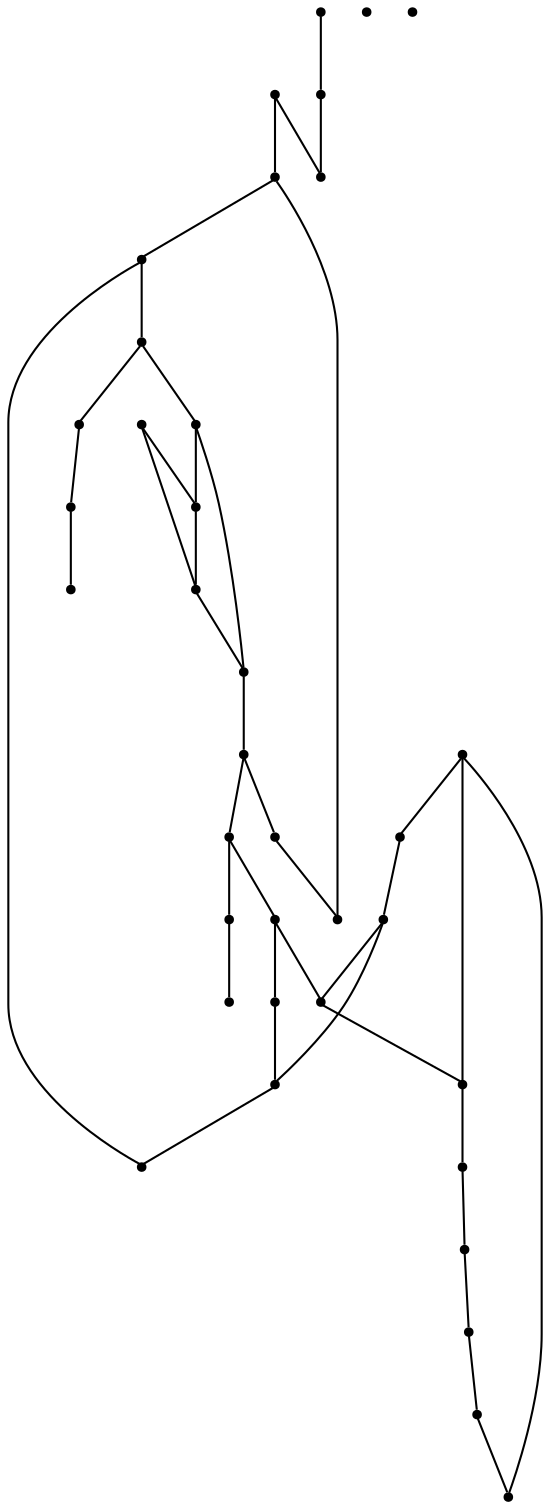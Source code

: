 graph {
  node [shape=point,comment="{\"directed\":false,\"doi\":\"10.1007/3-540-44541-2_22\",\"figure\":\"? (2)\"}"]

  v0 [pos="1595.1957702636719,551.2498065158052"]
  v1 [pos="1624.3291219075522,1515.0623802666191"]
  v2 [pos="1595.1957702636719,801.4247739637219"]
  v3 [pos="1630.3791046142578,1153.2373273694836"]
  v4 [pos="1624.3291219075522,1559.0415164157075"]
  v5 [pos="1624.3291219075522,1603.0165835543794"]
  v6 [pos="1624.3291854858398,1646.9913963799004"]
  v7 [pos="1571.3750203450522,1471.0873131279473"]
  v8 [pos="1595.1957702636719,1197.2123945081555"]
  v9 [pos="1583.4707895914714,845.3997139458183"]
  v10 [pos="1583.4707895914714,889.3789772514824"]
  v11 [pos="1583.4707895914714,933.3539172335786"]
  v12 [pos="1583.4707895914714,977.3289843722505"]
  v13 [pos="1583.4707895914714,1065.2831240817231"]
  v14 [pos="1512.3749415079753,1292.2497276787285"]
  v15 [pos="1512.372907002767,1427.1122459892754"]
  v16 [pos="1512.3750050862632,1339.158042701515"]
  v17 [pos="1512.3750050862632,1248.2749148532075"]
  v18 [pos="1458.87082417806,620.1456551079277"]
  v19 [pos="1513.1083170572917,1021.3081205213391"]
  v20 [pos="1488.9208475748699,1383.1331098401868"]
  v21 [pos="1489.6541595458984,1109.258191220395"]
  v22 [pos="1489.6541595458984,1153.2373273694836"]
  v23 [pos="1429.5541127522788,1197.2123945081555"]
  v24 [pos="1419.2916870117188,1109.258191220395"]
  v25 [pos="1392.9041544596355,665.5872190320813"]
  v26 [pos="1395.8374659220378,845.3997139458183"]
  v27 [pos="1395.8374659220378,889.3789772514824"]
  v28 [pos="1395.8374659220378,933.3539172335786"]
  v29 [pos="1395.8374659220378,977.3289843722505"]
  v30 [pos="1395.8375295003257,1021.3081205213391"]
  v31 [pos="1360.6541951497397,801.4247739637219"]
  v32 [pos="1369.4499969482422,1153.2373273694836"]
  v33 [pos="1360.6541951497397,1065.2831240817231"]
  v34 [pos="1360.6541951497397,757.44970682505"]
  v35 [pos="1319.6104049682617,1109.258191220395"]
  v36 [pos="1319.6125030517578,713.4705706759614"]

  v0 -- v1 [id="-1",pos="1595.1957702636719,551.2498065158052 1677.2833506266277,620.1435570244316 1677.2833506266277,620.1435570244316 1677.2833506266277,620.1435570244316 1677.2833506266277,1471.0893476331555 1677.2833506266277,1471.0893476331555 1677.2833506266277,1471.0893476331555 1624.3291219075522,1515.0623802666191 1624.3291219075522,1515.0623802666191 1624.3291219075522,1515.0623802666191"]
  v36 -- v35 [id="-2",pos="1319.6125030517578,713.4705706759614 1278.566614786784,757.4477358981294 1278.566614786784,757.4477358981294 1278.566614786784,757.4477358981294 1278.566614786784,1065.2851585869316 1278.566614786784,1065.2851585869316 1278.566614786784,1065.2851585869316 1319.6104049682617,1109.258191220395 1319.6104049682617,1109.258191220395 1319.6104049682617,1109.258191220395"]
  v31 -- v33 [id="-5",pos="1360.6541951497397,801.4247739637219 1325.475056966146,845.4018120293144 1325.475056966146,845.4018120293144 1325.475056966146,845.4018120293144 1325.475056966146,1021.306022437843 1325.475056966146,1021.306022437843 1325.475056966146,1021.306022437843 1360.6541951497397,1065.2831240817231 1360.6541951497397,1065.2831240817231 1360.6541951497397,1065.2831240817231"]
  v35 -- v33 [id="-7",pos="1319.6104049682617,1109.258191220395 1360.6541951497397,1065.2831240817231 1360.6541951497397,1065.2831240817231 1360.6541951497397,1065.2831240817231"]
  v34 -- v36 [id="-17",pos="1360.6541951497397,757.44970682505 1319.6125030517578,713.4705706759614 1319.6125030517578,713.4705706759614 1319.6125030517578,713.4705706759614"]
  v32 -- v35 [id="-21",pos="1369.4499969482422,1153.2373273694836 1319.6104049682617,1109.258191220395 1319.6104049682617,1109.258191220395 1319.6104049682617,1109.258191220395"]
  v31 -- v34 [id="-23",pos="1360.6541951497397,801.4247739637219 1360.6541951497397,757.44970682505 1360.6541951497397,757.44970682505 1360.6541951497397,757.44970682505"]
  v33 -- v30 [id="-27",pos="1360.6541951497397,1065.2831240817231 1395.8375295003257,1021.3081205213391 1395.8375295003257,1021.3081205213391 1395.8375295003257,1021.3081205213391"]
  v31 -- v26 [id="-28",pos="1360.6541951497397,801.4247739637219 1395.8374659220378,845.3997139458183 1395.8374659220378,845.3997139458183 1395.8374659220378,845.3997139458183"]
  v32 -- v24 [id="-34",pos="1369.4499969482422,1153.2373273694836 1419.2916870117188,1109.258191220395 1419.2916870117188,1109.258191220395 1419.2916870117188,1109.258191220395"]
  v30 -- v29 [id="-38",pos="1395.8375295003257,1021.3081205213391 1395.8374659220378,977.3289843722505 1395.8374659220378,977.3289843722505 1395.8374659220378,977.3289843722505"]
  v29 -- v28 [id="-39",pos="1395.8374659220378,977.3289843722505 1395.8374659220378,933.3539172335786 1395.8374659220378,933.3539172335786 1395.8374659220378,933.3539172335786"]
  v28 -- v27 [id="-40",pos="1395.8374659220378,933.3539172335786 1395.8374659220378,889.3789772514824 1395.8374659220378,889.3789772514824 1395.8374659220378,889.3789772514824"]
  v27 -- v26 [id="-41",pos="1395.8374659220378,889.3789772514824 1395.8374659220378,845.3997139458183 1395.8374659220378,845.3997139458183 1395.8374659220378,845.3997139458183"]
  v2 -- v3 [id="-57",pos="1595.1957702636719,801.4247739637219 1630.379104614258,845.4018120293144 1630.379104614258,845.4018120293144 1630.379104614258,845.4018120293144 1630.3791046142578,1153.2373273694836 1630.3791046142578,1153.2373273694836 1630.3791046142578,1153.2373273694836"]
  v1 -- v4 [id="-62",pos="1624.3291219075522,1515.0623802666191 1624.3291219075522,1559.0415164157075 1624.3291219075522,1559.0415164157075 1624.3291219075522,1559.0415164157075"]
  v4 -- v5 [id="-67",pos="1624.3291219075522,1559.0415164157075 1624.3291219075522,1603.0165835543794 1624.3291219075522,1603.0165835543794 1624.3291219075522,1603.0165835543794"]
  v5 -- v6 [id="-70",pos="1624.3291219075522,1603.0165835543794 1624.3291854858398,1646.9913963799004 1624.3291854858398,1646.9913963799004 1624.3291854858398,1646.9913963799004"]
  v22 -- v21 [id="-79",pos="1489.6541595458984,1153.2373273694836 1489.6541595458984,1109.258191220395 1489.6541595458984,1109.258191220395 1489.6541595458984,1109.258191220395"]
  v20 -- v15 [id="-86",pos="1488.9208475748699,1383.1331098401868 1512.372907002767,1427.1122459892754 1512.372907002767,1427.1122459892754 1512.372907002767,1427.1122459892754"]
  v20 -- v16 [id="-87",pos="1488.9208475748699,1383.1331098401868 1512.3750050862632,1339.158042701515 1512.3750050862632,1339.158042701515 1512.3750050862632,1339.158042701515"]
  v16 -- v14 [id="-99",pos="1512.3750050862632,1339.158042701515 1512.3749415079753,1292.2497276787285 1512.3749415079753,1292.2497276787285 1512.3749415079753,1292.2497276787285"]
  v14 -- v17 [id="-102",pos="1512.3749415079753,1292.2497276787285 1512.3750050862632,1248.2749148532075 1512.3750050862632,1248.2749148532075 1512.3750050862632,1248.2749148532075"]
  v1 -- v7 [id="-111",pos="1624.3291219075522,1515.0623802666191 1571.3750203450522,1471.0873131279473 1571.3750203450522,1471.0873131279473 1571.3750203450522,1471.0873131279473"]
  v15 -- v16 [id="-113",pos="1512.372907002767,1427.1122459892754 1535.8291625976562,1383.135144345395 1535.8291625976562,1383.135144345395 1535.8291625976562,1383.135144345395 1512.3750050862632,1339.158042701515 1512.3750050862632,1339.158042701515 1512.3750050862632,1339.158042701515"]
  v7 -- v15 [id="-125",pos="1571.3750203450522,1471.0873131279473 1512.372907002767,1427.1122459892754 1512.372907002767,1427.1122459892754 1512.372907002767,1427.1122459892754"]
  v8 -- v3 [id="-128",pos="1595.1957702636719,1197.2123945081555 1630.3791046142578,1153.2373273694836 1630.3791046142578,1153.2373273694836 1630.3791046142578,1153.2373273694836"]
  v2 -- v0 [id="-130",pos="1595.1957702636719,801.4247739637219 1595.1957702636719,551.2498065158052 1595.1957702636719,551.2498065158052 1595.1957702636719,551.2498065158052"]
  v9 -- v2 [id="-136",pos="1583.4707895914714,845.3997139458183 1595.1957702636719,801.4247739637219 1595.1957702636719,801.4247739637219 1595.1957702636719,801.4247739637219"]
  v7 -- v14 [id="-138",pos="1571.3750203450522,1471.0873131279473 1582.7374776204429,1427.110211484067 1582.7374776204429,1427.110211484067 1582.7374776204429,1427.110211484067 1582.7374776204429,1339.1600772067231 1582.7374776204429,1339.1600772067231 1582.7374776204429,1339.1600772067231 1512.3749415079753,1292.2497276787285 1512.3749415079753,1292.2497276787285 1512.3749415079753,1292.2497276787285"]
  v9 -- v10 [id="-145",pos="1583.4707895914714,845.3997139458183 1583.4707895914714,889.3789772514824 1583.4707895914714,889.3789772514824 1583.4707895914714,889.3789772514824"]
  v12 -- v11 [id="-154",pos="1583.4707895914714,977.3289843722505 1583.4707895914714,933.3539172335786 1583.4707895914714,933.3539172335786 1583.4707895914714,933.3539172335786"]
  v11 -- v10 [id="-157",pos="1583.4707895914714,933.3539172335786 1583.4707895914714,889.3789772514824 1583.4707895914714,889.3789772514824 1583.4707895914714,889.3789772514824"]
  v36 -- v25 [id="-11",pos="1319.6125030517578,713.4705706759614 1392.9041544596355,665.5872190320813 1392.9041544596355,665.5872190320813 1392.9041544596355,665.5872190320813"]
  v23 -- v32 [id="-60",pos="1429.5541127522788,1197.2123945081555 1369.4499969482422,1153.2373273694836 1369.4499969482422,1153.2373273694836 1369.4499969482422,1153.2373273694836"]
  v25 -- v18 [id="-61",pos="1392.9041544596355,665.5872190320813 1458.87082417806,620.1456551079277 1458.87082417806,620.1456551079277 1458.87082417806,620.1456551079277"]
  v24 -- v25 [id="-64",pos="1419.2916870117188,1109.258191220395 1466.2000020345054,1065.2851585869316 1466.2000020345054,1065.2851585869316 1466.2000020345054,1065.2851585869316 1466.2000020345054,713.4726687594575 1466.2000020345054,713.4726687594575 1466.2000020345054,713.4726687594575 1392.9041544596355,665.5872190320813 1392.9041544596355,665.5872190320813 1392.9041544596355,665.5872190320813"]
  v23 -- v22 [id="-72",pos="1429.5541127522788,1197.2123945081555 1489.6541595458984,1153.2373273694836 1489.6541595458984,1153.2373273694836 1489.6541595458984,1153.2373273694836"]
  v17 -- v23 [id="-84",pos="1512.3750050862632,1248.2749148532075 1429.5541127522788,1197.2123945081555 1429.5541127522788,1197.2123945081555 1429.5541127522788,1197.2123945081555"]
  v17 -- v8 [id="-116",pos="1512.3750050862632,1248.2749148532075 1595.1957702636719,1197.2123945081555 1595.1957702636719,1197.2123945081555 1595.1957702636719,1197.2123945081555"]
  v18 -- v0 [id="-176",pos="1458.87082417806,620.1456551079277 1595.1957702636719,551.2498065158052 1595.1957702636719,551.2498065158052 1595.1957702636719,551.2498065158052"]
}